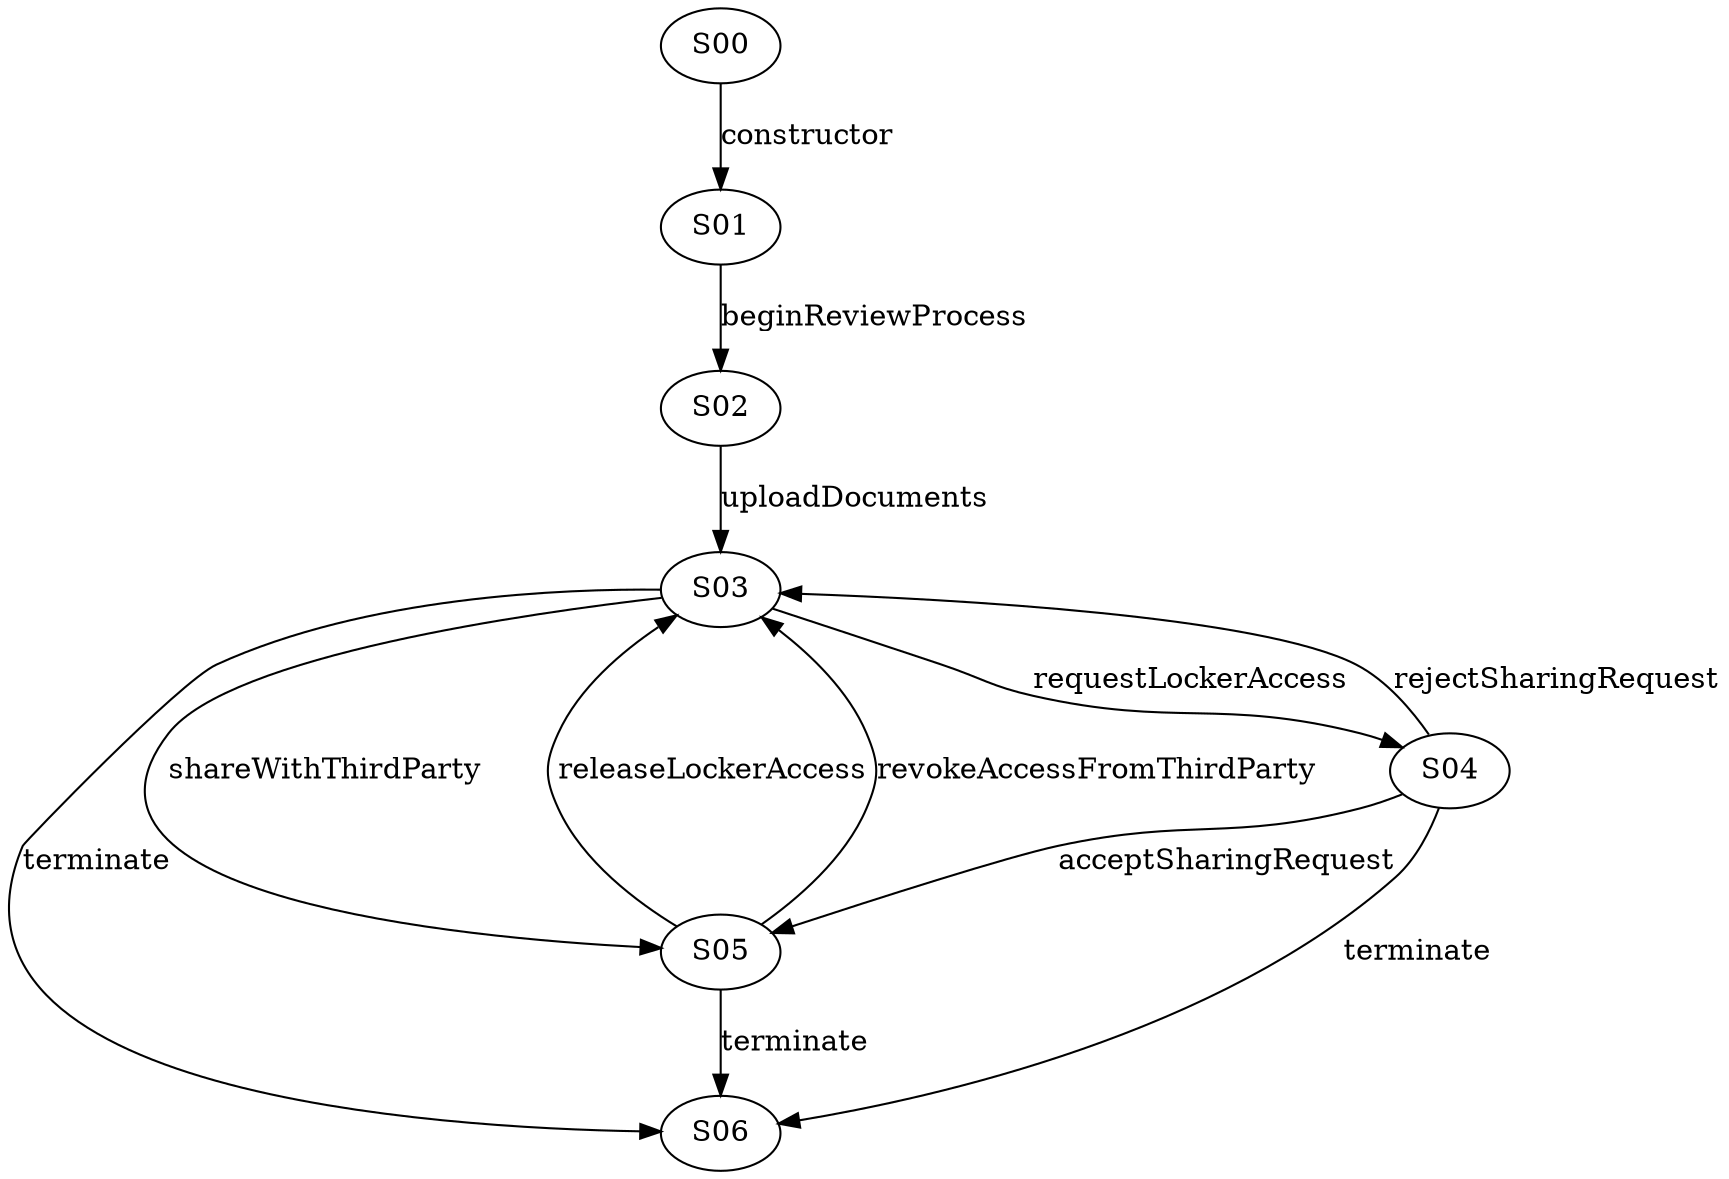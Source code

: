 digraph {

S00->S01 [label="constructor", style="", color="black"]
S01->S02 [label="beginReviewProcess", style="", color="black"]
S02->S03 [label="uploadDocuments", style="", color="black"]
S03->S05 [label="shareWithThirdParty", style="", color="black"]
S04->S05 [label="acceptSharingRequest", style="", color="black"]
S04->S03 [label="rejectSharingRequest", style="", color="black"]
S03->S04 [label="requestLockerAccess", style="", color="black"]
S05->S03 [label="releaseLockerAccess", style="", color="black"]
S05->S03 [label="revokeAccessFromThirdParty", style="", color="black"]
S03->S06 [label="terminate", style="", color="black"]
S04->S06 [label="terminate", style="", color="black"]
S05->S06 [label="terminate", style="", color="black"]
}